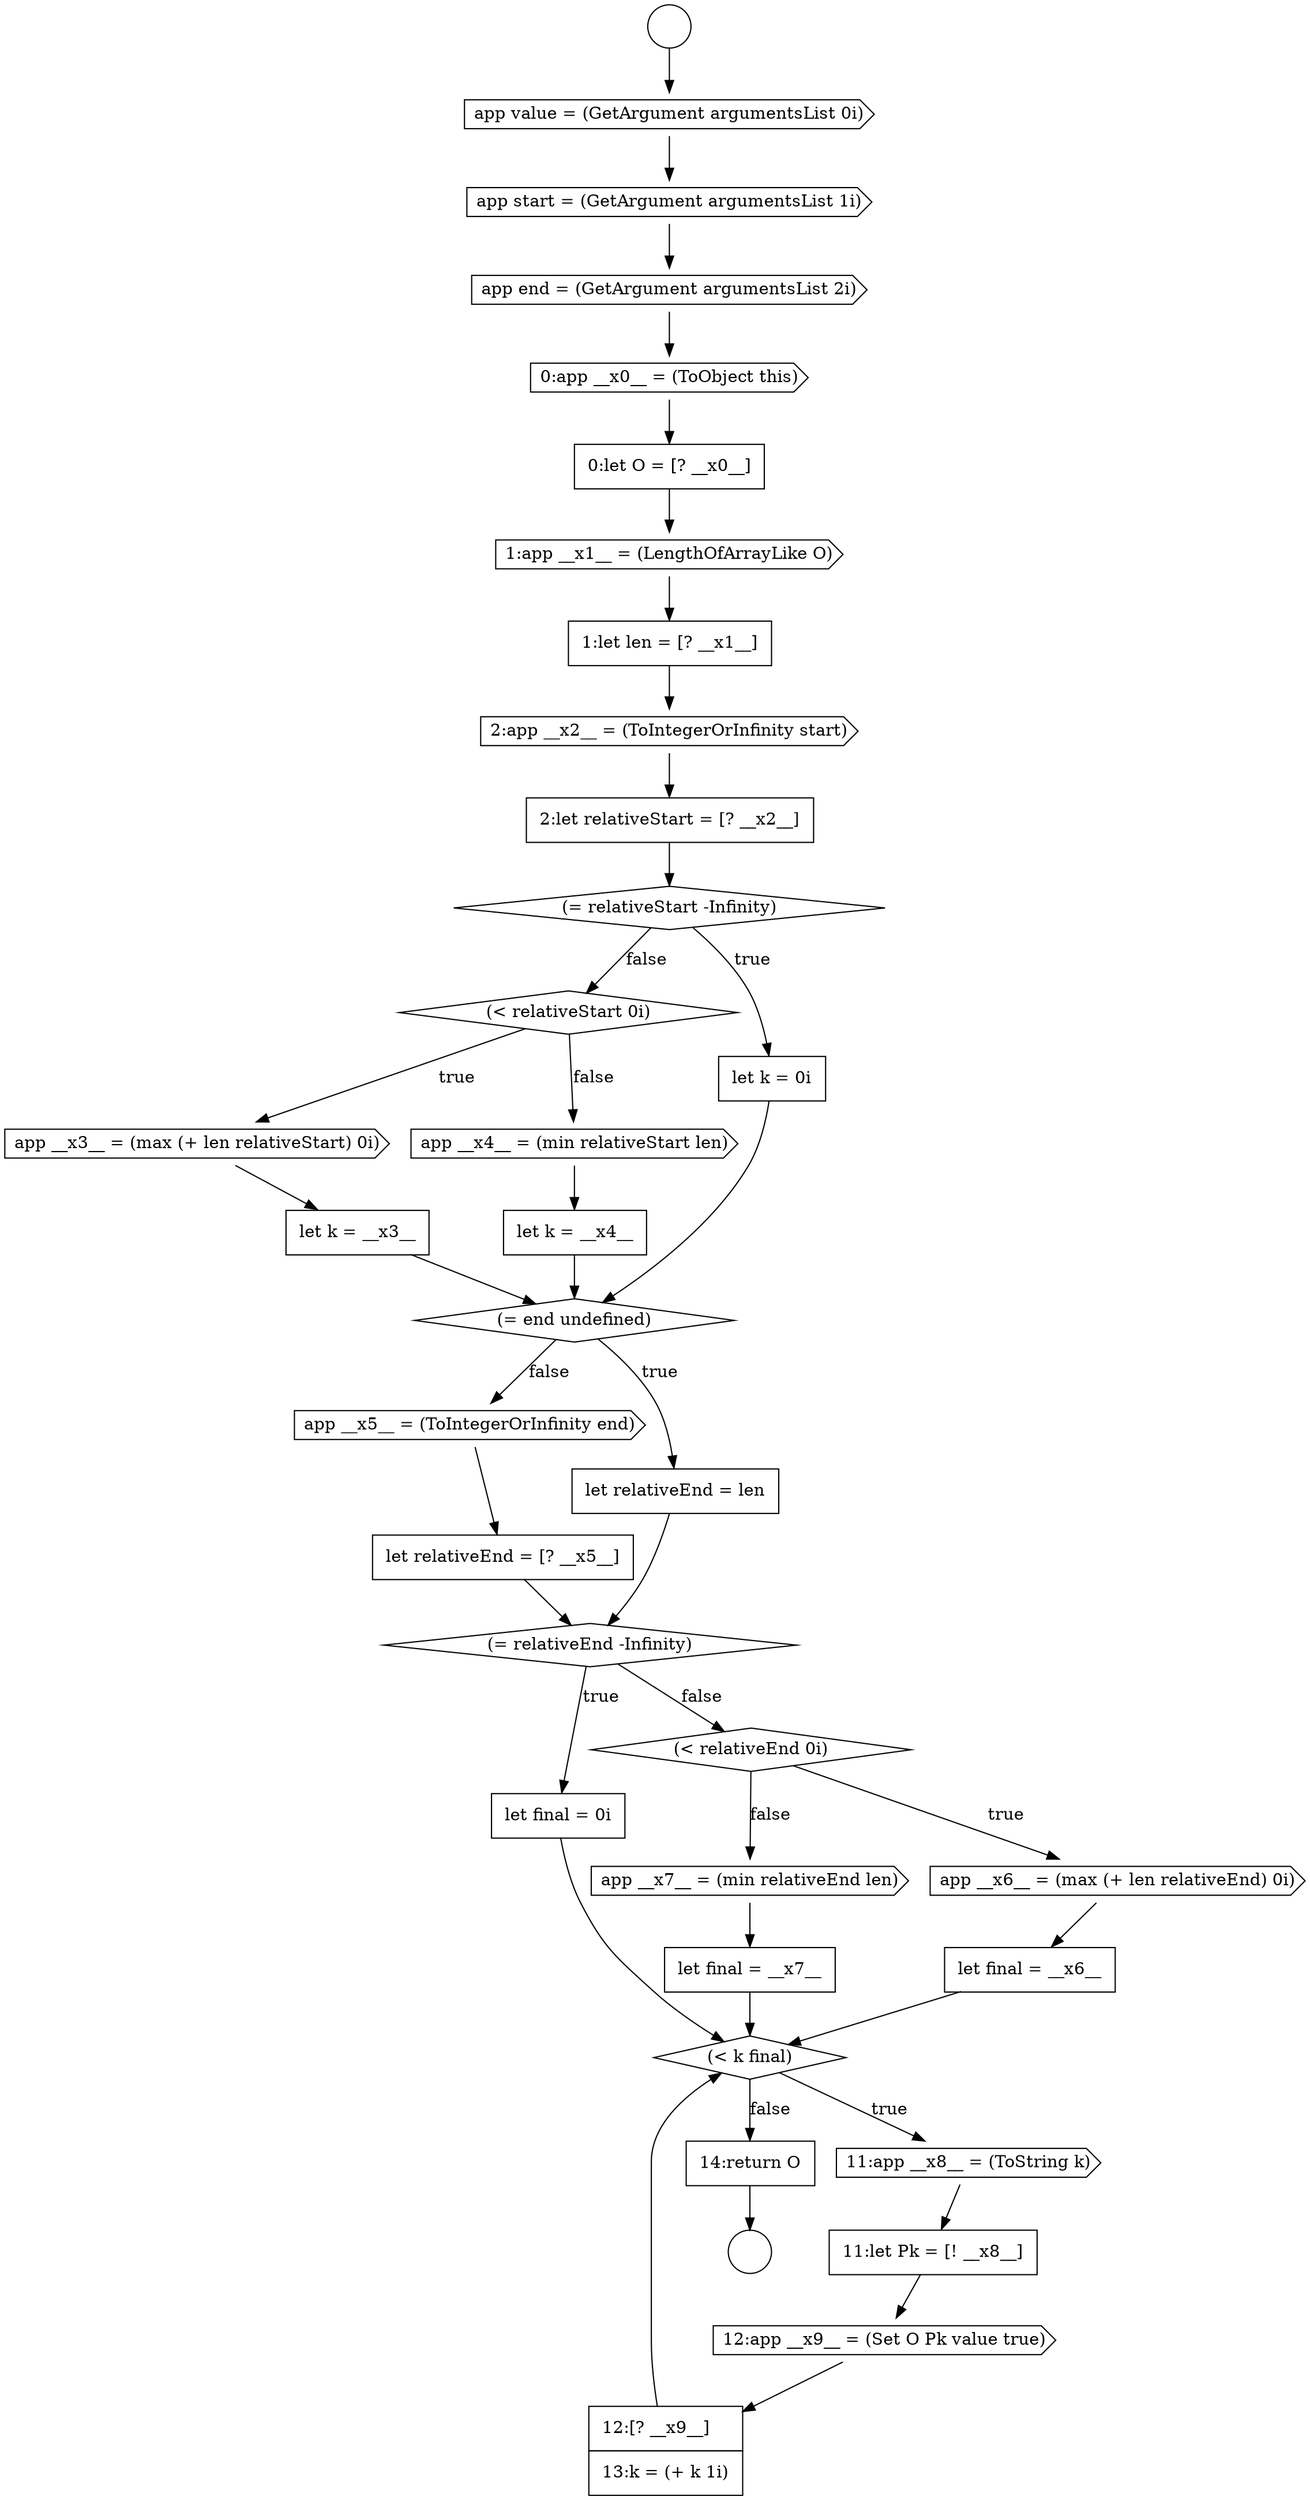 digraph {
  node15827 [shape=none, margin=0, label=<<font color="black">
    <table border="0" cellborder="1" cellspacing="0" cellpadding="10">
      <tr><td align="left">0:let O = [? __x0__]</td></tr>
    </table>
  </font>> color="black" fillcolor="white" style=filled]
  node15848 [shape=cds, label=<<font color="black">app __x7__ = (min relativeEnd len)</font>> color="black" fillcolor="white" style=filled]
  node15823 [shape=cds, label=<<font color="black">app value = (GetArgument argumentsList 0i)</font>> color="black" fillcolor="white" style=filled]
  node15834 [shape=diamond, label=<<font color="black">(&lt; relativeStart 0i)</font>> color="black" fillcolor="white" style=filled]
  node15831 [shape=none, margin=0, label=<<font color="black">
    <table border="0" cellborder="1" cellspacing="0" cellpadding="10">
      <tr><td align="left">2:let relativeStart = [? __x2__]</td></tr>
    </table>
  </font>> color="black" fillcolor="white" style=filled]
  node15843 [shape=diamond, label=<<font color="black">(= relativeEnd -Infinity)</font>> color="black" fillcolor="white" style=filled]
  node15835 [shape=cds, label=<<font color="black">app __x3__ = (max (+ len relativeStart) 0i)</font>> color="black" fillcolor="white" style=filled]
  node15821 [shape=circle label=" " color="black" fillcolor="white" style=filled]
  node15842 [shape=none, margin=0, label=<<font color="black">
    <table border="0" cellborder="1" cellspacing="0" cellpadding="10">
      <tr><td align="left">let relativeEnd = [? __x5__]</td></tr>
    </table>
  </font>> color="black" fillcolor="white" style=filled]
  node15832 [shape=diamond, label=<<font color="black">(= relativeStart -Infinity)</font>> color="black" fillcolor="white" style=filled]
  node15854 [shape=none, margin=0, label=<<font color="black">
    <table border="0" cellborder="1" cellspacing="0" cellpadding="10">
      <tr><td align="left">12:[? __x9__]</td></tr>
      <tr><td align="left">13:k = (+ k 1i)</td></tr>
    </table>
  </font>> color="black" fillcolor="white" style=filled]
  node15850 [shape=diamond, label=<<font color="black">(&lt; k final)</font>> color="black" fillcolor="white" style=filled]
  node15855 [shape=none, margin=0, label=<<font color="black">
    <table border="0" cellborder="1" cellspacing="0" cellpadding="10">
      <tr><td align="left">14:return O</td></tr>
    </table>
  </font>> color="black" fillcolor="white" style=filled]
  node15844 [shape=none, margin=0, label=<<font color="black">
    <table border="0" cellborder="1" cellspacing="0" cellpadding="10">
      <tr><td align="left">let final = 0i</td></tr>
    </table>
  </font>> color="black" fillcolor="white" style=filled]
  node15838 [shape=none, margin=0, label=<<font color="black">
    <table border="0" cellborder="1" cellspacing="0" cellpadding="10">
      <tr><td align="left">let k = __x4__</td></tr>
    </table>
  </font>> color="black" fillcolor="white" style=filled]
  node15851 [shape=cds, label=<<font color="black">11:app __x8__ = (ToString k)</font>> color="black" fillcolor="white" style=filled]
  node15824 [shape=cds, label=<<font color="black">app start = (GetArgument argumentsList 1i)</font>> color="black" fillcolor="white" style=filled]
  node15826 [shape=cds, label=<<font color="black">0:app __x0__ = (ToObject this)</font>> color="black" fillcolor="white" style=filled]
  node15847 [shape=none, margin=0, label=<<font color="black">
    <table border="0" cellborder="1" cellspacing="0" cellpadding="10">
      <tr><td align="left">let final = __x6__</td></tr>
    </table>
  </font>> color="black" fillcolor="white" style=filled]
  node15830 [shape=cds, label=<<font color="black">2:app __x2__ = (ToIntegerOrInfinity start)</font>> color="black" fillcolor="white" style=filled]
  node15852 [shape=none, margin=0, label=<<font color="black">
    <table border="0" cellborder="1" cellspacing="0" cellpadding="10">
      <tr><td align="left">11:let Pk = [! __x8__]</td></tr>
    </table>
  </font>> color="black" fillcolor="white" style=filled]
  node15853 [shape=cds, label=<<font color="black">12:app __x9__ = (Set O Pk value true)</font>> color="black" fillcolor="white" style=filled]
  node15825 [shape=cds, label=<<font color="black">app end = (GetArgument argumentsList 2i)</font>> color="black" fillcolor="white" style=filled]
  node15829 [shape=none, margin=0, label=<<font color="black">
    <table border="0" cellborder="1" cellspacing="0" cellpadding="10">
      <tr><td align="left">1:let len = [? __x1__]</td></tr>
    </table>
  </font>> color="black" fillcolor="white" style=filled]
  node15849 [shape=none, margin=0, label=<<font color="black">
    <table border="0" cellborder="1" cellspacing="0" cellpadding="10">
      <tr><td align="left">let final = __x7__</td></tr>
    </table>
  </font>> color="black" fillcolor="white" style=filled]
  node15846 [shape=cds, label=<<font color="black">app __x6__ = (max (+ len relativeEnd) 0i)</font>> color="black" fillcolor="white" style=filled]
  node15836 [shape=none, margin=0, label=<<font color="black">
    <table border="0" cellborder="1" cellspacing="0" cellpadding="10">
      <tr><td align="left">let k = __x3__</td></tr>
    </table>
  </font>> color="black" fillcolor="white" style=filled]
  node15828 [shape=cds, label=<<font color="black">1:app __x1__ = (LengthOfArrayLike O)</font>> color="black" fillcolor="white" style=filled]
  node15839 [shape=diamond, label=<<font color="black">(= end undefined)</font>> color="black" fillcolor="white" style=filled]
  node15837 [shape=cds, label=<<font color="black">app __x4__ = (min relativeStart len)</font>> color="black" fillcolor="white" style=filled]
  node15822 [shape=circle label=" " color="black" fillcolor="white" style=filled]
  node15841 [shape=cds, label=<<font color="black">app __x5__ = (ToIntegerOrInfinity end)</font>> color="black" fillcolor="white" style=filled]
  node15845 [shape=diamond, label=<<font color="black">(&lt; relativeEnd 0i)</font>> color="black" fillcolor="white" style=filled]
  node15833 [shape=none, margin=0, label=<<font color="black">
    <table border="0" cellborder="1" cellspacing="0" cellpadding="10">
      <tr><td align="left">let k = 0i</td></tr>
    </table>
  </font>> color="black" fillcolor="white" style=filled]
  node15840 [shape=none, margin=0, label=<<font color="black">
    <table border="0" cellborder="1" cellspacing="0" cellpadding="10">
      <tr><td align="left">let relativeEnd = len</td></tr>
    </table>
  </font>> color="black" fillcolor="white" style=filled]
  node15841 -> node15842 [ color="black"]
  node15832 -> node15833 [label=<<font color="black">true</font>> color="black"]
  node15832 -> node15834 [label=<<font color="black">false</font>> color="black"]
  node15825 -> node15826 [ color="black"]
  node15849 -> node15850 [ color="black"]
  node15824 -> node15825 [ color="black"]
  node15844 -> node15850 [ color="black"]
  node15829 -> node15830 [ color="black"]
  node15847 -> node15850 [ color="black"]
  node15838 -> node15839 [ color="black"]
  node15839 -> node15840 [label=<<font color="black">true</font>> color="black"]
  node15839 -> node15841 [label=<<font color="black">false</font>> color="black"]
  node15821 -> node15823 [ color="black"]
  node15852 -> node15853 [ color="black"]
  node15833 -> node15839 [ color="black"]
  node15855 -> node15822 [ color="black"]
  node15846 -> node15847 [ color="black"]
  node15823 -> node15824 [ color="black"]
  node15835 -> node15836 [ color="black"]
  node15831 -> node15832 [ color="black"]
  node15854 -> node15850 [ color="black"]
  node15840 -> node15843 [ color="black"]
  node15845 -> node15846 [label=<<font color="black">true</font>> color="black"]
  node15845 -> node15848 [label=<<font color="black">false</font>> color="black"]
  node15850 -> node15851 [label=<<font color="black">true</font>> color="black"]
  node15850 -> node15855 [label=<<font color="black">false</font>> color="black"]
  node15830 -> node15831 [ color="black"]
  node15834 -> node15835 [label=<<font color="black">true</font>> color="black"]
  node15834 -> node15837 [label=<<font color="black">false</font>> color="black"]
  node15843 -> node15844 [label=<<font color="black">true</font>> color="black"]
  node15843 -> node15845 [label=<<font color="black">false</font>> color="black"]
  node15836 -> node15839 [ color="black"]
  node15851 -> node15852 [ color="black"]
  node15827 -> node15828 [ color="black"]
  node15853 -> node15854 [ color="black"]
  node15842 -> node15843 [ color="black"]
  node15828 -> node15829 [ color="black"]
  node15826 -> node15827 [ color="black"]
  node15848 -> node15849 [ color="black"]
  node15837 -> node15838 [ color="black"]
}
